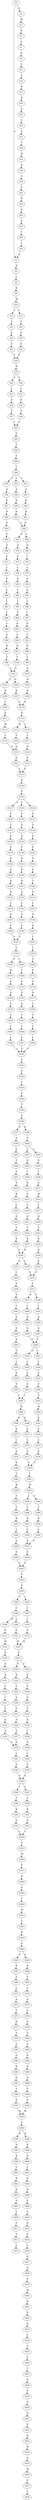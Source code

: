 strict digraph  {
	S0 -> S1 [ label = R ];
	S0 -> S2 [ label = A ];
	S1 -> S3 [ label = M ];
	S2 -> S4 [ label = D ];
	S3 -> S5 [ label = R ];
	S4 -> S6 [ label = I ];
	S5 -> S7 [ label = A ];
	S6 -> S8 [ label = Q ];
	S7 -> S9 [ label = D ];
	S8 -> S10 [ label = M ];
	S9 -> S11 [ label = C ];
	S10 -> S12 [ label = Y ];
	S10 -> S13 [ label = F ];
	S11 -> S14 [ label = Y ];
	S12 -> S15 [ label = L ];
	S13 -> S16 [ label = L ];
	S14 -> S17 [ label = R ];
	S15 -> S18 [ label = E ];
	S16 -> S19 [ label = E ];
	S17 -> S20 [ label = K ];
	S18 -> S21 [ label = E ];
	S19 -> S22 [ label = E ];
	S20 -> S23 [ label = A ];
	S21 -> S24 [ label = P ];
	S22 -> S24 [ label = P ];
	S23 -> S25 [ label = Y ];
	S24 -> S26 [ label = R ];
	S25 -> S27 [ label = E ];
	S26 -> S28 [ label = A ];
	S26 -> S29 [ label = G ];
	S27 -> S30 [ label = T ];
	S28 -> S31 [ label = L ];
	S29 -> S32 [ label = L ];
	S30 -> S33 [ label = W ];
	S31 -> S34 [ label = A ];
	S32 -> S35 [ label = A ];
	S33 -> S36 [ label = K ];
	S34 -> S37 [ label = P ];
	S35 -> S38 [ label = P ];
	S36 -> S39 [ label = G ];
	S37 -> S40 [ label = T ];
	S38 -> S40 [ label = T ];
	S39 -> S41 [ label = F ];
	S40 -> S42 [ label = G ];
	S41 -> S43 [ label = R ];
	S42 -> S44 [ label = T ];
	S43 -> S45 [ label = N ];
	S44 -> S46 [ label = L ];
	S45 -> S47 [ label = P ];
	S46 -> S48 [ label = L ];
	S47 -> S49 [ label = Y ];
	S48 -> S50 [ label = L ];
	S48 -> S51 [ label = V ];
	S48 -> S52 [ label = I ];
	S49 -> S53 [ label = L ];
	S50 -> S54 [ label = A ];
	S51 -> S55 [ label = A ];
	S52 -> S56 [ label = A ];
	S53 -> S2 [ label = A ];
	S54 -> S57 [ label = R ];
	S55 -> S58 [ label = R ];
	S56 -> S59 [ label = R ];
	S57 -> S60 [ label = R ];
	S58 -> S61 [ label = K ];
	S59 -> S62 [ label = K ];
	S60 -> S63 [ label = A ];
	S61 -> S64 [ label = A ];
	S62 -> S64 [ label = A ];
	S63 -> S65 [ label = G ];
	S64 -> S66 [ label = S ];
	S64 -> S67 [ label = K ];
	S65 -> S68 [ label = Q ];
	S66 -> S69 [ label = Q ];
	S67 -> S70 [ label = Q ];
	S68 -> S71 [ label = V ];
	S69 -> S72 [ label = I ];
	S70 -> S73 [ label = V ];
	S71 -> S74 [ label = L ];
	S72 -> S75 [ label = L ];
	S73 -> S76 [ label = I ];
	S74 -> S77 [ label = P ];
	S75 -> S78 [ label = P ];
	S76 -> S79 [ label = P ];
	S77 -> S80 [ label = L ];
	S78 -> S81 [ label = A ];
	S79 -> S82 [ label = L ];
	S80 -> S83 [ label = L ];
	S81 -> S84 [ label = L ];
	S82 -> S85 [ label = L ];
	S83 -> S86 [ label = L ];
	S84 -> S87 [ label = I ];
	S85 -> S88 [ label = V ];
	S86 -> S89 [ label = C ];
	S87 -> S90 [ label = K ];
	S88 -> S91 [ label = K ];
	S89 -> S92 [ label = S ];
	S90 -> S93 [ label = T ];
	S91 -> S94 [ label = S ];
	S92 -> S95 [ label = R ];
	S93 -> S96 [ label = R ];
	S94 -> S97 [ label = R ];
	S95 -> S98 [ label = T ];
	S96 -> S99 [ label = A ];
	S97 -> S100 [ label = T ];
	S98 -> S101 [ label = A ];
	S99 -> S102 [ label = A ];
	S100 -> S101 [ label = A ];
	S101 -> S103 [ label = T ];
	S101 -> S104 [ label = N ];
	S102 -> S105 [ label = N ];
	S103 -> S106 [ label = R ];
	S104 -> S107 [ label = R ];
	S105 -> S108 [ label = R ];
	S106 -> S109 [ label = T ];
	S107 -> S110 [ label = S ];
	S108 -> S110 [ label = S ];
	S109 -> S111 [ label = K ];
	S110 -> S112 [ label = K ];
	S111 -> S113 [ label = M ];
	S112 -> S114 [ label = L ];
	S112 -> S115 [ label = M ];
	S113 -> S116 [ label = Y ];
	S114 -> S117 [ label = Y ];
	S115 -> S118 [ label = Y ];
	S116 -> S119 [ label = H ];
	S117 -> S120 [ label = H ];
	S118 -> S119 [ label = H ];
	S119 -> S121 [ label = S ];
	S120 -> S122 [ label = S ];
	S121 -> S123 [ label = E ];
	S122 -> S123 [ label = E ];
	S123 -> S124 [ label = D ];
	S124 -> S125 [ label = V ];
	S125 -> S126 [ label = L ];
	S125 -> S127 [ label = V ];
	S125 -> S128 [ label = I ];
	S126 -> S129 [ label = V ];
	S127 -> S130 [ label = V ];
	S128 -> S131 [ label = V ];
	S129 -> S132 [ label = V ];
	S130 -> S133 [ label = V ];
	S131 -> S134 [ label = V ];
	S132 -> S135 [ label = Q ];
	S133 -> S136 [ label = A ];
	S134 -> S137 [ label = S ];
	S135 -> S138 [ label = F ];
	S136 -> S139 [ label = F ];
	S137 -> S140 [ label = F ];
	S138 -> S141 [ label = R ];
	S139 -> S142 [ label = N ];
	S140 -> S143 [ label = N ];
	S141 -> S144 [ label = R ];
	S142 -> S145 [ label = Q ];
	S143 -> S146 [ label = Q ];
	S144 -> S147 [ label = R ];
	S145 -> S148 [ label = R ];
	S146 -> S149 [ label = T ];
	S147 -> S150 [ label = Q ];
	S148 -> S151 [ label = N ];
	S149 -> S152 [ label = N ];
	S150 -> S153 [ label = L ];
	S151 -> S154 [ label = L ];
	S152 -> S155 [ label = L ];
	S153 -> S156 [ label = A ];
	S154 -> S157 [ label = A ];
	S155 -> S158 [ label = A ];
	S156 -> S159 [ label = E ];
	S157 -> S160 [ label = E ];
	S158 -> S161 [ label = D ];
	S159 -> S162 [ label = V ];
	S160 -> S162 [ label = V ];
	S161 -> S163 [ label = I ];
	S162 -> S164 [ label = L ];
	S163 -> S165 [ label = L ];
	S164 -> S166 [ label = L ];
	S164 -> S167 [ label = P ];
	S165 -> S168 [ label = T ];
	S166 -> S169 [ label = T ];
	S167 -> S170 [ label = R ];
	S168 -> S171 [ label = E ];
	S169 -> S172 [ label = A ];
	S170 -> S173 [ label = A ];
	S171 -> S174 [ label = A ];
	S172 -> S175 [ label = D ];
	S173 -> S176 [ label = D ];
	S174 -> S177 [ label = D ];
	S175 -> S178 [ label = A ];
	S176 -> S179 [ label = S ];
	S177 -> S180 [ label = T ];
	S178 -> S181 [ label = T ];
	S179 -> S182 [ label = T ];
	S180 -> S183 [ label = T ];
	S181 -> S184 [ label = L ];
	S182 -> S185 [ label = L ];
	S183 -> S186 [ label = L ];
	S184 -> S187 [ label = L ];
	S185 -> S188 [ label = L ];
	S186 -> S189 [ label = L ];
	S187 -> S190 [ label = G ];
	S188 -> S190 [ label = G ];
	S189 -> S190 [ label = G ];
	S190 -> S191 [ label = Y ];
	S191 -> S192 [ label = G ];
	S192 -> S193 [ label = L ];
	S193 -> S194 [ label = V ];
	S194 -> S195 [ label = T ];
	S195 -> S196 [ label = V ];
	S196 -> S197 [ label = R ];
	S196 -> S198 [ label = K ];
	S197 -> S199 [ label = S ];
	S198 -> S200 [ label = S ];
	S199 -> S201 [ label = E ];
	S200 -> S202 [ label = S ];
	S200 -> S203 [ label = T ];
	S201 -> S204 [ label = T ];
	S202 -> S205 [ label = G ];
	S203 -> S206 [ label = S ];
	S204 -> S207 [ label = V ];
	S205 -> S208 [ label = I ];
	S206 -> S209 [ label = I ];
	S207 -> S210 [ label = A ];
	S208 -> S211 [ label = G ];
	S209 -> S212 [ label = R ];
	S210 -> S213 [ label = R ];
	S211 -> S214 [ label = M ];
	S212 -> S215 [ label = G ];
	S213 -> S216 [ label = I ];
	S214 -> S217 [ label = T ];
	S215 -> S218 [ label = V ];
	S216 -> S219 [ label = D ];
	S217 -> S220 [ label = H ];
	S218 -> S221 [ label = D ];
	S219 -> S222 [ label = T ];
	S220 -> S223 [ label = S ];
	S221 -> S224 [ label = T ];
	S222 -> S225 [ label = K ];
	S223 -> S226 [ label = K ];
	S224 -> S227 [ label = K ];
	S225 -> S228 [ label = N ];
	S226 -> S229 [ label = N ];
	S227 -> S228 [ label = N ];
	S228 -> S230 [ label = E ];
	S228 -> S231 [ label = Q ];
	S229 -> S232 [ label = E ];
	S230 -> S233 [ label = V ];
	S231 -> S234 [ label = I ];
	S232 -> S233 [ label = V ];
	S233 -> S235 [ label = L ];
	S234 -> S236 [ label = V ];
	S235 -> S237 [ label = H ];
	S235 -> S238 [ label = N ];
	S236 -> S239 [ label = S ];
	S237 -> S240 [ label = I ];
	S238 -> S241 [ label = I ];
	S239 -> S242 [ label = I ];
	S240 -> S243 [ label = D ];
	S241 -> S244 [ label = D ];
	S242 -> S245 [ label = E ];
	S243 -> S246 [ label = G ];
	S244 -> S247 [ label = G ];
	S245 -> S248 [ label = E ];
	S246 -> S249 [ label = P ];
	S247 -> S249 [ label = P ];
	S248 -> S250 [ label = P ];
	S249 -> S251 [ label = L ];
	S249 -> S252 [ label = Q ];
	S250 -> S253 [ label = D ];
	S251 -> S254 [ label = L ];
	S252 -> S255 [ label = L ];
	S253 -> S256 [ label = L ];
	S254 -> S257 [ label = E ];
	S255 -> S258 [ label = E ];
	S256 -> S259 [ label = E ];
	S257 -> S260 [ label = P ];
	S258 -> S261 [ label = P ];
	S259 -> S262 [ label = P ];
	S260 -> S263 [ label = V ];
	S261 -> S264 [ label = I ];
	S262 -> S264 [ label = I ];
	S263 -> S265 [ label = W ];
	S264 -> S266 [ label = W ];
	S265 -> S267 [ label = K ];
	S266 -> S268 [ label = R ];
	S266 -> S269 [ label = K ];
	S267 -> S270 [ label = E ];
	S268 -> S271 [ label = E ];
	S269 -> S272 [ label = E ];
	S270 -> S273 [ label = L ];
	S271 -> S274 [ label = L ];
	S272 -> S275 [ label = I ];
	S273 -> S276 [ label = E ];
	S274 -> S277 [ label = E ];
	S275 -> S278 [ label = E ];
	S276 -> S279 [ label = E ];
	S277 -> S279 [ label = E ];
	S278 -> S280 [ label = E ];
	S279 -> S281 [ label = I ];
	S280 -> S282 [ label = T ];
	S281 -> S283 [ label = W ];
	S282 -> S284 [ label = W ];
	S283 -> S285 [ label = L ];
	S283 -> S286 [ label = P ];
	S284 -> S287 [ label = P ];
	S285 -> S288 [ label = Y ];
	S286 -> S289 [ label = Y ];
	S287 -> S290 [ label = Y ];
	S288 -> S291 [ label = K ];
	S289 -> S292 [ label = K ];
	S290 -> S293 [ label = R ];
	S291 -> S294 [ label = L ];
	S292 -> S295 [ label = L ];
	S293 -> S296 [ label = L ];
	S294 -> S297 [ label = S ];
	S295 -> S297 [ label = S ];
	S296 -> S298 [ label = S ];
	S297 -> S299 [ label = S ];
	S298 -> S300 [ label = S ];
	S299 -> S301 [ label = P ];
	S300 -> S301 [ label = P ];
	S301 -> S302 [ label = V ];
	S302 -> S303 [ label = V ];
	S303 -> S304 [ label = V ];
	S303 -> S305 [ label = I ];
	S304 -> S306 [ label = L ];
	S305 -> S307 [ label = L ];
	S306 -> S308 [ label = M ];
	S306 -> S309 [ label = L ];
	S307 -> S310 [ label = L ];
	S308 -> S311 [ label = P ];
	S309 -> S312 [ label = P ];
	S310 -> S313 [ label = P ];
	S311 -> S314 [ label = W ];
	S312 -> S315 [ label = W ];
	S313 -> S315 [ label = W ];
	S314 -> S316 [ label = E ];
	S315 -> S317 [ label = E ];
	S316 -> S318 [ label = A ];
	S317 -> S319 [ label = K ];
	S317 -> S320 [ label = E ];
	S318 -> S321 [ label = R ];
	S319 -> S322 [ label = R ];
	S320 -> S323 [ label = K ];
	S321 -> S324 [ label = Y ];
	S322 -> S325 [ label = F ];
	S323 -> S326 [ label = Y ];
	S324 -> S327 [ label = I ];
	S325 -> S328 [ label = A ];
	S326 -> S329 [ label = F ];
	S327 -> S330 [ label = Y ];
	S328 -> S331 [ label = Y ];
	S329 -> S332 [ label = Y ];
	S330 -> S333 [ label = A ];
	S331 -> S334 [ label = A ];
	S332 -> S335 [ label = A ];
	S333 -> S336 [ label = V ];
	S334 -> S337 [ label = V ];
	S335 -> S338 [ label = I ];
	S336 -> S339 [ label = A ];
	S337 -> S339 [ label = A ];
	S338 -> S340 [ label = A ];
	S339 -> S341 [ label = I ];
	S340 -> S342 [ label = I ];
	S341 -> S343 [ label = A ];
	S342 -> S344 [ label = A ];
	S343 -> S345 [ label = Q ];
	S344 -> S345 [ label = Q ];
	S345 -> S346 [ label = I ];
	S345 -> S347 [ label = V ];
	S346 -> S348 [ label = T ];
	S347 -> S349 [ label = T ];
	S348 -> S350 [ label = K ];
	S349 -> S351 [ label = K ];
	S350 -> S352 [ label = G ];
	S351 -> S353 [ label = G ];
	S352 -> S354 [ label = L ];
	S353 -> S354 [ label = L ];
	S354 -> S355 [ label = G ];
	S355 -> S356 [ label = M ];
	S356 -> S357 [ label = E ];
	S357 -> S358 [ label = D ];
	S358 -> S359 [ label = A ];
	S359 -> S360 [ label = I ];
	S360 -> S361 [ label = M ];
	S361 -> S362 [ label = C ];
	S362 -> S363 [ label = R ];
	S363 -> S364 [ label = G ];
	S364 -> S365 [ label = G ];
	S364 -> S366 [ label = N ];
	S365 -> S367 [ label = K ];
	S366 -> S368 [ label = K ];
	S367 -> S369 [ label = E ];
	S368 -> S370 [ label = S ];
	S369 -> S371 [ label = L ];
	S370 -> S372 [ label = L ];
	S371 -> S373 [ label = A ];
	S372 -> S374 [ label = A ];
	S373 -> S375 [ label = F ];
	S374 -> S376 [ label = F ];
	S375 -> S377 [ label = R ];
	S376 -> S378 [ label = A ];
	S377 -> S379 [ label = V ];
	S378 -> S380 [ label = V ];
	S379 -> S381 [ label = G ];
	S380 -> S382 [ label = G ];
	S381 -> S383 [ label = Q ];
	S382 -> S384 [ label = K ];
	S383 -> S385 [ label = K ];
	S384 -> S386 [ label = R ];
	S385 -> S387 [ label = Q ];
	S386 -> S388 [ label = Q ];
	S387 -> S389 [ label = F ];
	S388 -> S390 [ label = F ];
	S389 -> S391 [ label = P ];
	S390 -> S392 [ label = P ];
	S391 -> S393 [ label = M ];
	S392 -> S393 [ label = M ];
	S393 -> S394 [ label = L ];
	S394 -> S395 [ label = R ];
	S394 -> S396 [ label = H ];
	S395 -> S397 [ label = Q ];
	S396 -> S398 [ label = K ];
	S397 -> S399 [ label = R ];
	S398 -> S400 [ label = Q ];
	S399 -> S401 [ label = L ];
	S400 -> S402 [ label = L ];
	S401 -> S403 [ label = K ];
	S402 -> S404 [ label = K ];
	S403 -> S405 [ label = D ];
	S404 -> S406 [ label = H ];
	S405 -> S407 [ label = P ];
	S406 -> S408 [ label = P ];
	S407 -> S409 [ label = L ];
	S408 -> S410 [ label = L ];
	S409 -> S411 [ label = V ];
	S410 -> S412 [ label = G ];
	S411 -> S413 [ label = A ];
	S412 -> S414 [ label = S ];
	S413 -> S415 [ label = L ];
	S414 -> S416 [ label = L ];
	S416 -> S417 [ label = Q ];
	S417 -> S418 [ label = Q ];
	S418 -> S419 [ label = S ];
	S419 -> S420 [ label = W ];
	S420 -> S421 [ label = R ];
	S421 -> S422 [ label = P ];
	S422 -> S423 [ label = D ];
	S423 -> S424 [ label = C ];
	S424 -> S425 [ label = G ];
	S425 -> S426 [ label = F ];
	S426 -> S427 [ label = T ];
	S427 -> S428 [ label = Q ];
	S428 -> S429 [ label = P ];
	S429 -> S430 [ label = G ];
	S430 -> S431 [ label = N ];
	S431 -> S432 [ label = K ];
	S432 -> S433 [ label = D ];
	S433 -> S434 [ label = M ];
	S434 -> S435 [ label = A ];
	S435 -> S436 [ label = M ];
	S436 -> S437 [ label = P ];
	S437 -> S438 [ label = L ];
}
